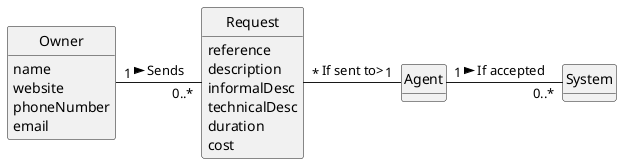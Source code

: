 @startuml
skinparam monochrome true
skinparam packageStyle rectangle
skinparam shadowing false

'left to right direction

skinparam classAttributeIconSize 0

hide circle
hide methods

'title Domain Model

'class Platform {
'  -description
'}

class Owner{
    name
    website
    phoneNumber
    email
}

class Request {
   reference
   description
   informalDesc
   technicalDesc
   duration
   cost
}

class Agent {

}



'class User {
'    name
'    email
'    password
'}

'Platform "1" -- "*" Owner : has registered >
'Platform "1" -- "*" Category : defines >
Owner "1" - "0..*" Request: Sends >
Request "*" - "1" Agent: If sent to>
Agent "1" - "0..*" System: If accepted >
@enduml